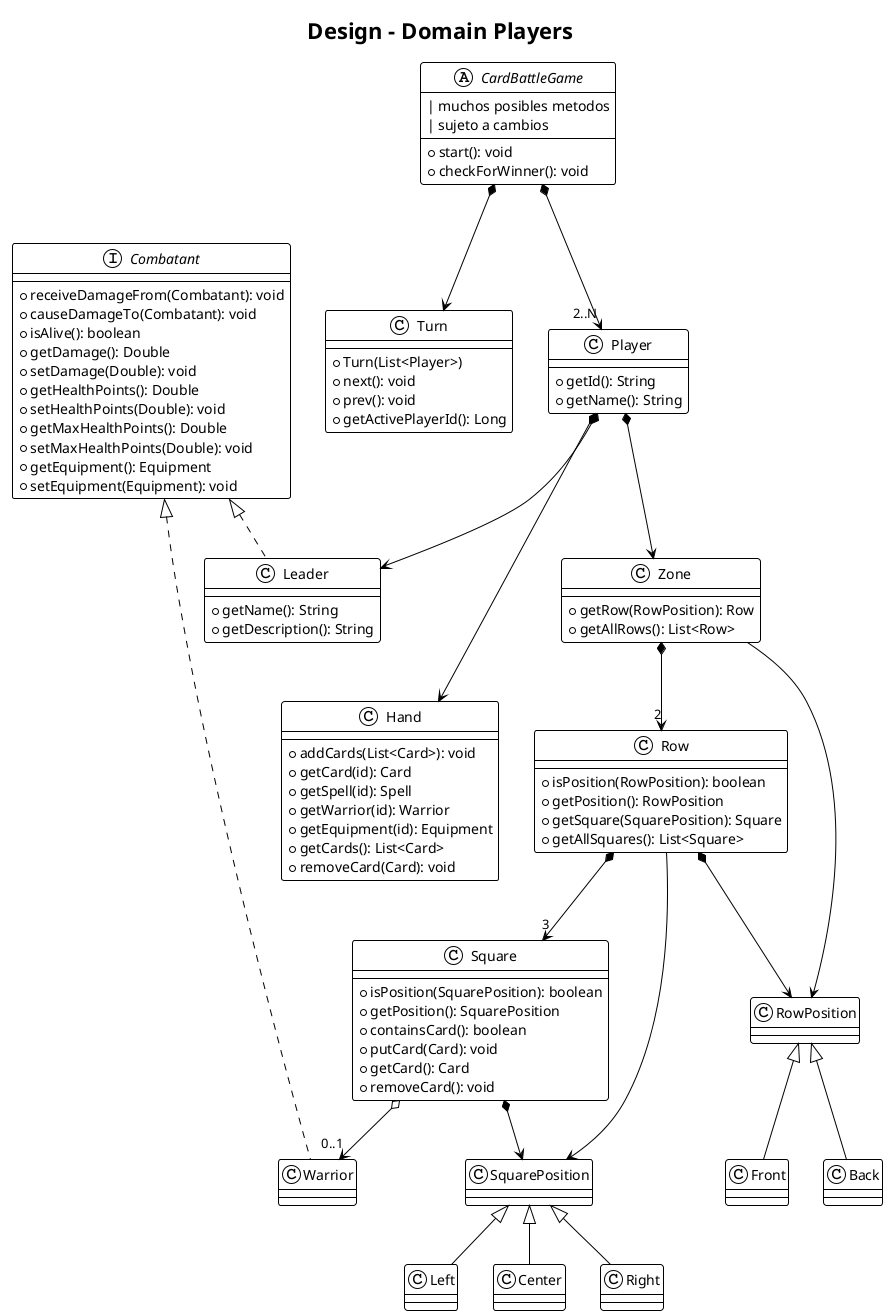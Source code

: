 @startuml
title "Design - Domain Players"
!theme plain

Interface Combatant {
 +receiveDamageFrom(Combatant): void
 +causeDamageTo(Combatant): void
 +isAlive(): boolean
 +getDamage(): Double
 +setDamage(Double): void
 +getHealthPoints(): Double
 +setHealthPoints(Double): void
 +getMaxHealthPoints(): Double
 +setMaxHealthPoints(Double): void
 +getEquipment(): Equipment
 +setEquipment(Equipment): void
}

Abstract Class CardBattleGame {
 +start(): void
 +checkForWinner(): void
 | muchos posibles metodos
 | sujeto a cambios
}

Class Turn {
 +Turn(List<Player>)
 +next(): void
 +prev(): void
 +getActivePlayerId(): Long 
}

Class Player {
 +getId(): String
 +getName(): String
}

Class Leader implements Combatant {
 +getName(): String
 +getDescription(): String
}

Class Hand {
 +addCards(List<Card>): void
 +getCard(id): Card
 +getSpell(id): Spell
 +getWarrior(id): Warrior
 +getEquipment(id): Equipment
 +getCards(): List<Card>
 +removeCard(Card): void
}

Class Zone {
 +getRow(RowPosition): Row
 +getAllRows(): List<Row>
}

Class Row {
 +isPosition(RowPosition): boolean
 +getPosition(): RowPosition
 +getSquare(SquarePosition): Square
 +getAllSquares(): List<Square>
}

Class Square {
 +isPosition(SquarePosition): boolean
 +getPosition(): SquarePosition
 +containsCard(): boolean
 +putCard(Card): void
 +getCard(): Card
 +removeCard(): void
}  

CardBattleGame *--> Turn
CardBattleGame *--> "2..N" Player

Player *--> Leader
Player *---> Hand
Player *--> Zone

Zone *--> "2" Row
Zone --> RowPosition

Row *--> RowPosition
Row *--> "3" Square
Row --> SquarePosition

Square *--> SquarePosition
Square o--> "0..1" Warrior
Combatant <|.... Warrior

RowPosition <|-- Front
RowPosition <|-- Back

SquarePosition <|-- Left
SquarePosition <|-- Center
SquarePosition <|-- Right

/'
Class Game {
 -round: int
 -dealer: Dealer
 -players: List<Players>
 +Game(Dealer, List<Players>)
 -start(): void
 -playRound(): void
 -playTurn(Player): void
}

Class Player {
 -id: Long
 -name: String
 -birthDate: LocalDate
 -cardsInHand: List<Card>
 -cardsInBoard: List<Card>
}

Class PlayerHand {
 -cards: List<Card>
 +PlayerHand()
 +addCardToHand(Card): void
 +removeCardFromHand(Card): void
 +hasCardInHand(Card): boolean
 +getCardIndexInHand(Card): int
 +getCardInHand(cardIndex: int): Card
 +getCardsInHand(): List<Card>
}

Class Board {
 -playersZones: Map<playerID, BoardZone>
 +Board(List<Player>)
 +addZone(BoardZone): void
 +removeZone(playerID: int): void
 +hasZone(playerID: int): void
 +getPlayerIDOfZone(BoardZone): int
 +getZoneOfPlayer(playerID: int): BoardZone
}

Class BoardZone {
 -rows: Map<rowIndex, BoardRow>
 +BoardZone(numRows: int)
 +addRow(BoardRow): void
 +removeRow(BoardRow): void
 +hasRowWithIndex(rowIndex: int): boolean
 +getRowByIndex(rowIndex: int): BoardRow
}

Class BoardRow {
 -cards: List<Card>
 +BoardRow(Player)
 +addCard(Card): void
 +removeCard(Card): void
 +hasCard(Card): boolean
 +getCardIndex(Card): int
 +getCard(index): boolean
}


Game *-- Player
Game --> Board
Game --> Dealer

Player *-- PlayerHand

Board *-- BoardZone
BoardZone *-- BoardRow

'============================================= Deal

Class Dealer {
 -deck: Deck
 -dealStrategy: DealStrategy
 +Dealer(Deck)
 +Dealer(Deck, DealStrategy)
 +deal(round: int): List<Card>
 +deal(DealRequest[]): List<Card>
}

Interface DealStrategy {
 +executeStrategy(Deck, round: int): List<Card>
 +executeStrategy(Deck, DealRequest[]): List<Card> 
}

Class BasicDealStrategy {
 -rounds: Map<round: int, DealRequest[]>
 -BasicDealStrategy()
 +{static} create(): BasicDealStrategy
}

Interface Deck {
 +addCard(Card): void
 +deal(CardType, CardRarity): Card
}

Dealer *-- Deck
Dealer *-- DealStrategy
DealStrategy <|.. BasicDealStrategy

Deck o-- Card

'============================================= Card

Abstract Class Card {
 -name: String
 -description: String
 -type: CardType
 #Card(name, description, type)
 +getName(): String
 +getDescription(): String
 +getType(): CardType
 +equals(obj): boolean
 +hashCode(): int
}

Enum CardType {
 +{static} EQUIPMENT
 +{static} LEADER
 +{static} SPELL
 +{static} WARRIOR
}

Enum CardRarity {
 +{static} POP
 +{static} COMMON
 +{static} RARE
 +{static} EPIC
 +{static} LEGENDARY
}

Class EquipmentCard<Implements\nStatisticCard\nSpecialAbilityCard> {}
Class LeaderCard<Implements\nStatisticCard> {}
Class SpellCard<Implements\nSpecialAbilityCard> {}
Class WarriorCard<Implements\nStatisticCard\nSpecialAbilityCard> {}

Card <|---- LeaderCard
Card <|---- SpellCard
Card <|---- EquipmentCard
Card <|---- WarriorCard
Card *-- CardType

WarriorCard *-- CardRarity

Card .. SpecialAbilityCard
Card .. StatisticCard

'============================================= SpecialAbility

Interface SpecialAbility {
 +use(): void
}

Interface SpecialAbilityCard {
 +getSpecialAbility(): Optional<SpecialAbility>
 +hasSpecialAbility(): boolean
}

SpecialAbilityCard o-- SpecialAbility

'============================================= Statistic

Class Statistic {
 -type: StatisticType
 -value: Double
 +Statistic(StatisticType, Double)
 +isInfinite(): boolean
 +getType(): StatisticType
 +isType(StatisticType): boolean
 +isSameTypeAs(Statistic): boolean
 +getValue(): Double
 +setValue(Double): void
 +equals(Object): boolean
 +hashCode(): int
}

Enum BasicStatisticTypes {
 +{static} HEALTH
 +{static} HEAL_PER_TURN
 +{static} MAGIC_ARMOR
 +{static} MAGIC_DAMAGE
 +{static} PHYSICAL_ARMOR
 +{static} PHYSICAL_DAMAGE
}

Interface StatisticCard {
 +getStatistic(StatisticType): Optional<Statistic>
 +hasStatistic(StatisticType): boolean
 +removeStatistic(StatisticType): void
 +setStatistic(Statistic): void
}

Interface StatisticType {
 +getValue(): String
}

StatisticCard o-- Statistic
Statistic *-- StatisticType
StatisticType <|.. BasicStatisticTypes

'/
@enduml